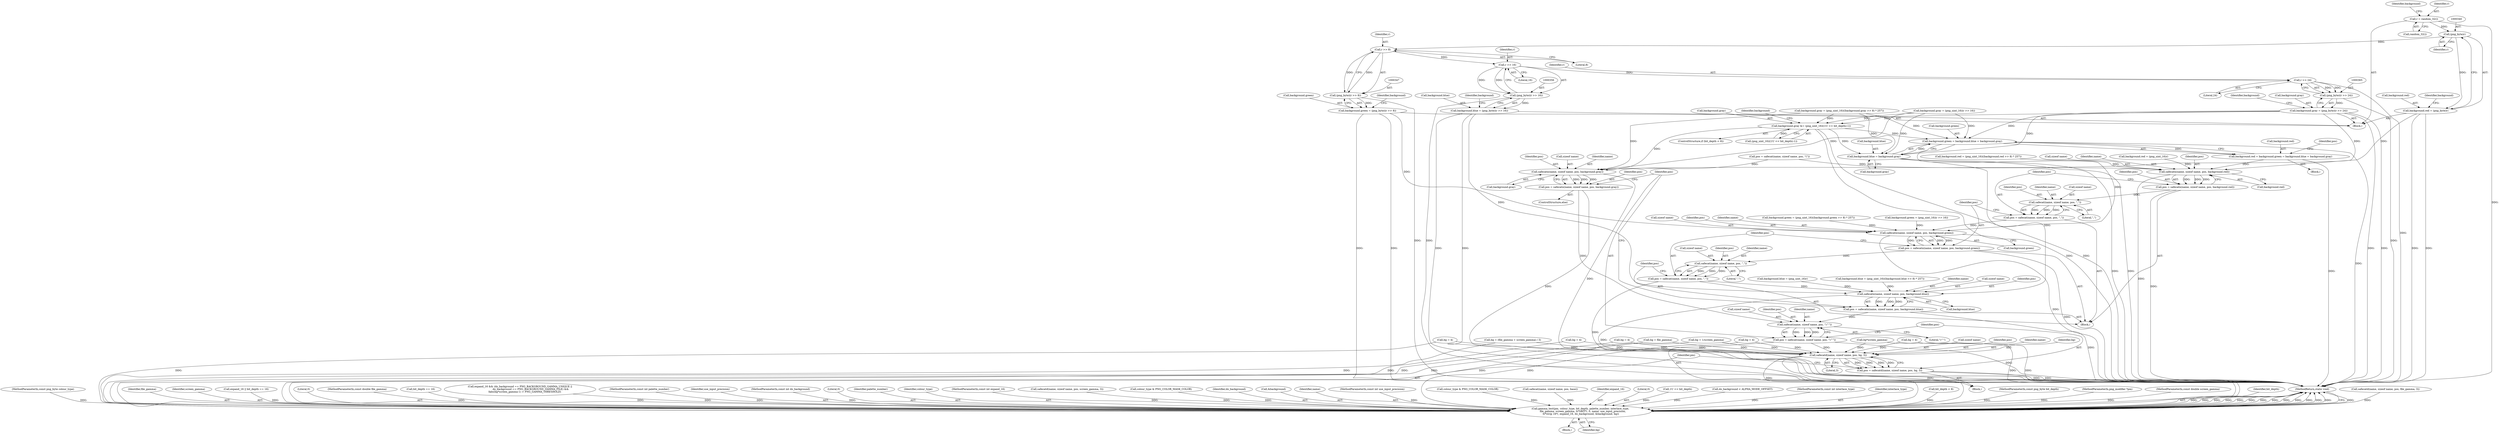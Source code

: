 digraph "0_Android_9d4853418ab2f754c2b63e091c29c5529b8b86ca_44@API" {
"1000332" [label="(Call,r = random_32())"];
"1000339" [label="(Call,(png_byte)r)"];
"1000335" [label="(Call,background.red = (png_byte)r)"];
"1000472" [label="(Call,safecatn(name, sizeof name, pos, background.red))"];
"1000470" [label="(Call,pos = safecatn(name, sizeof name, pos, background.red))"];
"1000482" [label="(Call,safecat(name, sizeof name, pos, \",\"))"];
"1000480" [label="(Call,pos = safecat(name, sizeof name, pos, \",\"))"];
"1000490" [label="(Call,safecatn(name, sizeof name, pos, background.green))"];
"1000488" [label="(Call,pos = safecatn(name, sizeof name, pos, background.green))"];
"1000500" [label="(Call,safecat(name, sizeof name, pos, \",\"))"];
"1000498" [label="(Call,pos = safecat(name, sizeof name, pos, \",\"))"];
"1000508" [label="(Call,safecatn(name, sizeof name, pos, background.blue))"];
"1000506" [label="(Call,pos = safecatn(name, sizeof name, pos, background.blue))"];
"1000529" [label="(Call,safecat(name, sizeof name, pos, \")^\"))"];
"1000527" [label="(Call,pos = safecat(name, sizeof name, pos, \")^\"))"];
"1000537" [label="(Call,safecatd(name, sizeof name, pos, bg, 3))"];
"1000535" [label="(Call,pos = safecatd(name, sizeof name, pos, bg, 3))"];
"1000544" [label="(Call,gamma_test(pm, colour_type, bit_depth, palette_number, interlace_type,\n      file_gamma, screen_gamma, 0/*sBIT*/, 0, name, use_input_precision,\n 0/*strip 16*/, expand_16, do_background, &background, bg))"];
"1000348" [label="(Call,r >> 8)"];
"1000346" [label="(Call,(png_byte)(r >> 8))"];
"1000342" [label="(Call,background.green = (png_byte)(r >> 8))"];
"1000357" [label="(Call,r >> 16)"];
"1000355" [label="(Call,(png_byte)(r >> 16))"];
"1000351" [label="(Call,background.blue = (png_byte)(r >> 16))"];
"1000366" [label="(Call,r >> 24)"];
"1000364" [label="(Call,(png_byte)(r >> 24))"];
"1000360" [label="(Call,background.gray = (png_byte)(r >> 24))"];
"1000384" [label="(Call,background.gray &= (png_uint_16)((1U << bit_depth)-1))"];
"1000399" [label="(Call,background.green = background.blue = background.gray)"];
"1000395" [label="(Call,background.red = background.green = background.blue = background.gray)"];
"1000403" [label="(Call,background.blue = background.gray)"];
"1000519" [label="(Call,safecatn(name, sizeof name, pos, background.gray))"];
"1000517" [label="(Call,pos = safecatn(name, sizeof name, pos, background.gray))"];
"1000120" [label="(MethodParameterIn,const png_byte colour_type)"];
"1000351" [label="(Call,background.blue = (png_byte)(r >> 16))"];
"1000490" [label="(Call,safecatn(name, sizeof name, pos, background.green))"];
"1000171" [label="(Call,bg = (file_gamma + screen_gamma) / 3)"];
"1000491" [label="(Identifier,name)"];
"1000129" [label="(Block,)"];
"1000277" [label="(Call,background.red = (png_uint_16)((background.red >> 8) * 257))"];
"1000330" [label="(Block,)"];
"1000400" [label="(Call,background.green)"];
"1000550" [label="(Identifier,file_gamma)"];
"1000518" [label="(Identifier,pos)"];
"1000353" [label="(Identifier,background)"];
"1000355" [label="(Call,(png_byte)(r >> 16))"];
"1000537" [label="(Call,safecatd(name, sizeof name, pos, bg, 3))"];
"1000541" [label="(Identifier,pos)"];
"1000551" [label="(Identifier,screen_gamma)"];
"1000212" [label="(Call,expand_16 || bit_depth == 16)"];
"1000528" [label="(Identifier,pos)"];
"1000335" [label="(Call,background.red = (png_byte)r)"];
"1000507" [label="(Identifier,pos)"];
"1000336" [label="(Call,background.red)"];
"1000531" [label="(Call,sizeof name)"];
"1000499" [label="(Identifier,pos)"];
"1000561" [label="(Identifier,bg)"];
"1000523" [label="(Identifier,pos)"];
"1000477" [label="(Call,background.red)"];
"1000341" [label="(Identifier,r)"];
"1000183" [label="(Call,bg = 4)"];
"1000352" [label="(Call,background.blue)"];
"1000486" [label="(Identifier,pos)"];
"1000517" [label="(Call,pos = safecatn(name, sizeof name, pos, background.gray))"];
"1000545" [label="(Identifier,pm)"];
"1000346" [label="(Call,(png_byte)(r >> 8))"];
"1000538" [label="(Identifier,name)"];
"1000471" [label="(Identifier,pos)"];
"1000527" [label="(Call,pos = safecat(name, sizeof name, pos, \")^\"))"];
"1000348" [label="(Call,r >> 8)"];
"1000556" [label="(Literal,0)"];
"1000508" [label="(Call,safecatn(name, sizeof name, pos, background.blue))"];
"1000248" [label="(Call,background.gray = (png_uint_16)(r >> 16))"];
"1000361" [label="(Call,background.gray)"];
"1000124" [label="(MethodParameterIn,const double file_gamma)"];
"1000214" [label="(Call,bit_depth == 16)"];
"1000258" [label="(Call,expand_16 && (do_background == PNG_BACKGROUND_GAMMA_UNIQUE ||\n                           do_background == PNG_BACKGROUND_GAMMA_FILE) &&\n            fabs(bg*screen_gamma-1) > PNG_GAMMA_THRESHOLD)"];
"1000362" [label="(Identifier,background)"];
"1000536" [label="(Identifier,pos)"];
"1000516" [label="(ControlStructure,else)"];
"1000349" [label="(Identifier,r)"];
"1000122" [label="(MethodParameterIn,const int palette_number)"];
"1000555" [label="(Identifier,use_input_precision)"];
"1000127" [label="(MethodParameterIn,const int do_background)"];
"1000241" [label="(Call,background.blue = (png_uint_16)r)"];
"1000474" [label="(Call,sizeof name)"];
"1000543" [label="(Literal,3)"];
"1000513" [label="(Call,background.blue)"];
"1000552" [label="(Literal,0)"];
"1000380" [label="(ControlStructure,if (bit_depth < 8))"];
"1000342" [label="(Call,background.green = (png_byte)(r >> 8))"];
"1000548" [label="(Identifier,palette_number)"];
"1000529" [label="(Call,safecat(name, sizeof name, pos, \")^\"))"];
"1000544" [label="(Call,gamma_test(pm, colour_type, bit_depth, palette_number, interlace_type,\n      file_gamma, screen_gamma, 0/*sBIT*/, 0, name, use_input_precision,\n 0/*strip 16*/, expand_16, do_background, &background, bg))"];
"1000535" [label="(Call,pos = safecatd(name, sizeof name, pos, bg, 3))"];
"1000367" [label="(Identifier,r)"];
"1000371" [label="(Identifier,background)"];
"1000360" [label="(Call,background.gray = (png_byte)(r >> 24))"];
"1000521" [label="(Call,sizeof name)"];
"1000337" [label="(Identifier,background)"];
"1000520" [label="(Identifier,name)"];
"1000546" [label="(Identifier,colour_type)"];
"1000359" [label="(Literal,16)"];
"1000498" [label="(Call,pos = safecat(name, sizeof name, pos, \",\"))"];
"1000384" [label="(Call,background.gray &= (png_uint_16)((1U << bit_depth)-1))"];
"1000128" [label="(MethodParameterIn,const int expand_16)"];
"1000473" [label="(Identifier,name)"];
"1000222" [label="(Call,background.red = (png_uint_16)r)"];
"1000437" [label="(Call,safecatd(name, sizeof name, pos, screen_gamma, 3))"];
"1000376" [label="(Call,colour_type & PNG_COLOR_MASK_COLOR)"];
"1000470" [label="(Call,pos = safecatn(name, sizeof name, pos, background.red))"];
"1000357" [label="(Call,r >> 16)"];
"1000385" [label="(Call,background.gray)"];
"1000505" [label="(Literal,\",\")"];
"1000558" [label="(Identifier,do_background)"];
"1000290" [label="(Call,background.green = (png_uint_16)((background.green >> 8) * 257))"];
"1000502" [label="(Call,sizeof name)"];
"1000559" [label="(Call,&background)"];
"1000334" [label="(Call,random_32())"];
"1000399" [label="(Call,background.green = background.blue = background.gray)"];
"1000489" [label="(Identifier,pos)"];
"1000488" [label="(Call,pos = safecatn(name, sizeof name, pos, background.green))"];
"1000472" [label="(Call,safecatn(name, sizeof name, pos, background.red))"];
"1000476" [label="(Identifier,pos)"];
"1000554" [label="(Identifier,name)"];
"1000316" [label="(Call,background.gray = (png_uint_16)((background.gray >> 8) * 257))"];
"1000126" [label="(MethodParameterIn,const int use_input_precision)"];
"1000339" [label="(Call,(png_byte)r)"];
"1000482" [label="(Call,safecat(name, sizeof name, pos, \",\"))"];
"1000504" [label="(Identifier,pos)"];
"1000153" [label="(Call,bg = 1/screen_gamma)"];
"1000303" [label="(Call,background.blue = (png_uint_16)((background.blue >> 8) * 257))"];
"1000466" [label="(Call,colour_type & PNG_COLOR_MASK_COLOR)"];
"1000446" [label="(Call,safecat(name, sizeof name, pos, base))"];
"1000509" [label="(Identifier,name)"];
"1000229" [label="(Call,background.green = (png_uint_16)(r >> 16))"];
"1000542" [label="(Identifier,bg)"];
"1000481" [label="(Identifier,pos)"];
"1000332" [label="(Call,r = random_32())"];
"1000364" [label="(Call,(png_byte)(r >> 24))"];
"1000492" [label="(Call,sizeof name)"];
"1000510" [label="(Call,sizeof name)"];
"1000512" [label="(Identifier,pos)"];
"1000480" [label="(Call,pos = safecat(name, sizeof name, pos, \",\"))"];
"1000557" [label="(Identifier,expand_16)"];
"1000343" [label="(Call,background.green)"];
"1000553" [label="(Literal,0)"];
"1000533" [label="(Identifier,pos)"];
"1000391" [label="(Call,1U << bit_depth)"];
"1000453" [label="(Call,do_background < ALPHA_MODE_OFFSET)"];
"1000457" [label="(Call,pos = safecat(name, sizeof name, pos, \"(\"))"];
"1000397" [label="(Identifier,background)"];
"1000562" [label="(MethodReturn,static void)"];
"1000469" [label="(Block,)"];
"1000123" [label="(MethodParameterIn,const int interlace_type)"];
"1000549" [label="(Identifier,interlace_type)"];
"1000524" [label="(Call,background.gray)"];
"1000271" [label="(Call,bg*screen_gamma)"];
"1000368" [label="(Literal,24)"];
"1000381" [label="(Call,bit_depth < 8)"];
"1000145" [label="(Call,bg = 4)"];
"1000530" [label="(Identifier,name)"];
"1000207" [label="(Call,bg = 4)"];
"1000456" [label="(Block,)"];
"1000539" [label="(Call,sizeof name)"];
"1000403" [label="(Call,background.blue = background.gray)"];
"1000404" [label="(Call,background.blue)"];
"1000121" [label="(MethodParameterIn,const png_byte bit_depth)"];
"1000494" [label="(Identifier,pos)"];
"1000483" [label="(Identifier,name)"];
"1000500" [label="(Call,safecat(name, sizeof name, pos, \",\"))"];
"1000519" [label="(Call,safecatn(name, sizeof name, pos, background.gray))"];
"1000506" [label="(Call,pos = safecatn(name, sizeof name, pos, background.blue))"];
"1000119" [label="(MethodParameterIn,png_modifier *pm)"];
"1000396" [label="(Call,background.red)"];
"1000125" [label="(MethodParameterIn,const double screen_gamma)"];
"1000388" [label="(Call,(png_uint_16)((1U << bit_depth)-1))"];
"1000395" [label="(Call,background.red = background.green = background.blue = background.gray)"];
"1000358" [label="(Identifier,r)"];
"1000163" [label="(Call,bg = file_gamma)"];
"1000407" [label="(Call,background.gray)"];
"1000191" [label="(Call,bg = 4)"];
"1000534" [label="(Literal,\")^\")"];
"1000350" [label="(Literal,8)"];
"1000379" [label="(Block,)"];
"1000484" [label="(Call,sizeof name)"];
"1000547" [label="(Identifier,bit_depth)"];
"1000199" [label="(Call,bg = 4)"];
"1000501" [label="(Identifier,name)"];
"1000333" [label="(Identifier,r)"];
"1000344" [label="(Identifier,background)"];
"1000366" [label="(Call,r >> 24)"];
"1000420" [label="(Call,safecatd(name, sizeof name, pos, file_gamma, 3))"];
"1000487" [label="(Literal,\",\")"];
"1000495" [label="(Call,background.green)"];
"1000411" [label="(Identifier,pos)"];
"1000332" -> "1000330"  [label="AST: "];
"1000332" -> "1000334"  [label="CFG: "];
"1000333" -> "1000332"  [label="AST: "];
"1000334" -> "1000332"  [label="AST: "];
"1000337" -> "1000332"  [label="CFG: "];
"1000332" -> "1000562"  [label="DDG: "];
"1000332" -> "1000339"  [label="DDG: "];
"1000339" -> "1000335"  [label="AST: "];
"1000339" -> "1000341"  [label="CFG: "];
"1000340" -> "1000339"  [label="AST: "];
"1000341" -> "1000339"  [label="AST: "];
"1000335" -> "1000339"  [label="CFG: "];
"1000339" -> "1000335"  [label="DDG: "];
"1000339" -> "1000348"  [label="DDG: "];
"1000335" -> "1000330"  [label="AST: "];
"1000336" -> "1000335"  [label="AST: "];
"1000344" -> "1000335"  [label="CFG: "];
"1000335" -> "1000562"  [label="DDG: "];
"1000335" -> "1000562"  [label="DDG: "];
"1000335" -> "1000472"  [label="DDG: "];
"1000472" -> "1000470"  [label="AST: "];
"1000472" -> "1000477"  [label="CFG: "];
"1000473" -> "1000472"  [label="AST: "];
"1000474" -> "1000472"  [label="AST: "];
"1000476" -> "1000472"  [label="AST: "];
"1000477" -> "1000472"  [label="AST: "];
"1000470" -> "1000472"  [label="CFG: "];
"1000472" -> "1000562"  [label="DDG: "];
"1000472" -> "1000470"  [label="DDG: "];
"1000472" -> "1000470"  [label="DDG: "];
"1000472" -> "1000470"  [label="DDG: "];
"1000457" -> "1000472"  [label="DDG: "];
"1000395" -> "1000472"  [label="DDG: "];
"1000222" -> "1000472"  [label="DDG: "];
"1000277" -> "1000472"  [label="DDG: "];
"1000470" -> "1000469"  [label="AST: "];
"1000471" -> "1000470"  [label="AST: "];
"1000481" -> "1000470"  [label="CFG: "];
"1000470" -> "1000562"  [label="DDG: "];
"1000470" -> "1000482"  [label="DDG: "];
"1000482" -> "1000480"  [label="AST: "];
"1000482" -> "1000487"  [label="CFG: "];
"1000483" -> "1000482"  [label="AST: "];
"1000484" -> "1000482"  [label="AST: "];
"1000486" -> "1000482"  [label="AST: "];
"1000487" -> "1000482"  [label="AST: "];
"1000480" -> "1000482"  [label="CFG: "];
"1000482" -> "1000480"  [label="DDG: "];
"1000482" -> "1000480"  [label="DDG: "];
"1000482" -> "1000480"  [label="DDG: "];
"1000480" -> "1000469"  [label="AST: "];
"1000481" -> "1000480"  [label="AST: "];
"1000489" -> "1000480"  [label="CFG: "];
"1000480" -> "1000490"  [label="DDG: "];
"1000490" -> "1000488"  [label="AST: "];
"1000490" -> "1000495"  [label="CFG: "];
"1000491" -> "1000490"  [label="AST: "];
"1000492" -> "1000490"  [label="AST: "];
"1000494" -> "1000490"  [label="AST: "];
"1000495" -> "1000490"  [label="AST: "];
"1000488" -> "1000490"  [label="CFG: "];
"1000490" -> "1000562"  [label="DDG: "];
"1000490" -> "1000488"  [label="DDG: "];
"1000490" -> "1000488"  [label="DDG: "];
"1000490" -> "1000488"  [label="DDG: "];
"1000290" -> "1000490"  [label="DDG: "];
"1000342" -> "1000490"  [label="DDG: "];
"1000399" -> "1000490"  [label="DDG: "];
"1000229" -> "1000490"  [label="DDG: "];
"1000488" -> "1000469"  [label="AST: "];
"1000489" -> "1000488"  [label="AST: "];
"1000499" -> "1000488"  [label="CFG: "];
"1000488" -> "1000562"  [label="DDG: "];
"1000488" -> "1000500"  [label="DDG: "];
"1000500" -> "1000498"  [label="AST: "];
"1000500" -> "1000505"  [label="CFG: "];
"1000501" -> "1000500"  [label="AST: "];
"1000502" -> "1000500"  [label="AST: "];
"1000504" -> "1000500"  [label="AST: "];
"1000505" -> "1000500"  [label="AST: "];
"1000498" -> "1000500"  [label="CFG: "];
"1000500" -> "1000498"  [label="DDG: "];
"1000500" -> "1000498"  [label="DDG: "];
"1000500" -> "1000498"  [label="DDG: "];
"1000498" -> "1000469"  [label="AST: "];
"1000499" -> "1000498"  [label="AST: "];
"1000507" -> "1000498"  [label="CFG: "];
"1000498" -> "1000562"  [label="DDG: "];
"1000498" -> "1000508"  [label="DDG: "];
"1000508" -> "1000506"  [label="AST: "];
"1000508" -> "1000513"  [label="CFG: "];
"1000509" -> "1000508"  [label="AST: "];
"1000510" -> "1000508"  [label="AST: "];
"1000512" -> "1000508"  [label="AST: "];
"1000513" -> "1000508"  [label="AST: "];
"1000506" -> "1000508"  [label="CFG: "];
"1000508" -> "1000562"  [label="DDG: "];
"1000508" -> "1000506"  [label="DDG: "];
"1000508" -> "1000506"  [label="DDG: "];
"1000508" -> "1000506"  [label="DDG: "];
"1000303" -> "1000508"  [label="DDG: "];
"1000403" -> "1000508"  [label="DDG: "];
"1000241" -> "1000508"  [label="DDG: "];
"1000351" -> "1000508"  [label="DDG: "];
"1000506" -> "1000469"  [label="AST: "];
"1000507" -> "1000506"  [label="AST: "];
"1000528" -> "1000506"  [label="CFG: "];
"1000506" -> "1000562"  [label="DDG: "];
"1000506" -> "1000529"  [label="DDG: "];
"1000529" -> "1000527"  [label="AST: "];
"1000529" -> "1000534"  [label="CFG: "];
"1000530" -> "1000529"  [label="AST: "];
"1000531" -> "1000529"  [label="AST: "];
"1000533" -> "1000529"  [label="AST: "];
"1000534" -> "1000529"  [label="AST: "];
"1000527" -> "1000529"  [label="CFG: "];
"1000529" -> "1000527"  [label="DDG: "];
"1000529" -> "1000527"  [label="DDG: "];
"1000529" -> "1000527"  [label="DDG: "];
"1000517" -> "1000529"  [label="DDG: "];
"1000527" -> "1000456"  [label="AST: "];
"1000528" -> "1000527"  [label="AST: "];
"1000536" -> "1000527"  [label="CFG: "];
"1000527" -> "1000562"  [label="DDG: "];
"1000527" -> "1000537"  [label="DDG: "];
"1000537" -> "1000535"  [label="AST: "];
"1000537" -> "1000543"  [label="CFG: "];
"1000538" -> "1000537"  [label="AST: "];
"1000539" -> "1000537"  [label="AST: "];
"1000541" -> "1000537"  [label="AST: "];
"1000542" -> "1000537"  [label="AST: "];
"1000543" -> "1000537"  [label="AST: "];
"1000535" -> "1000537"  [label="CFG: "];
"1000537" -> "1000535"  [label="DDG: "];
"1000537" -> "1000535"  [label="DDG: "];
"1000537" -> "1000535"  [label="DDG: "];
"1000537" -> "1000535"  [label="DDG: "];
"1000163" -> "1000537"  [label="DDG: "];
"1000171" -> "1000537"  [label="DDG: "];
"1000199" -> "1000537"  [label="DDG: "];
"1000183" -> "1000537"  [label="DDG: "];
"1000207" -> "1000537"  [label="DDG: "];
"1000153" -> "1000537"  [label="DDG: "];
"1000271" -> "1000537"  [label="DDG: "];
"1000145" -> "1000537"  [label="DDG: "];
"1000191" -> "1000537"  [label="DDG: "];
"1000537" -> "1000544"  [label="DDG: "];
"1000537" -> "1000544"  [label="DDG: "];
"1000535" -> "1000456"  [label="AST: "];
"1000536" -> "1000535"  [label="AST: "];
"1000545" -> "1000535"  [label="CFG: "];
"1000535" -> "1000562"  [label="DDG: "];
"1000535" -> "1000562"  [label="DDG: "];
"1000544" -> "1000129"  [label="AST: "];
"1000544" -> "1000561"  [label="CFG: "];
"1000545" -> "1000544"  [label="AST: "];
"1000546" -> "1000544"  [label="AST: "];
"1000547" -> "1000544"  [label="AST: "];
"1000548" -> "1000544"  [label="AST: "];
"1000549" -> "1000544"  [label="AST: "];
"1000550" -> "1000544"  [label="AST: "];
"1000551" -> "1000544"  [label="AST: "];
"1000552" -> "1000544"  [label="AST: "];
"1000553" -> "1000544"  [label="AST: "];
"1000554" -> "1000544"  [label="AST: "];
"1000555" -> "1000544"  [label="AST: "];
"1000556" -> "1000544"  [label="AST: "];
"1000557" -> "1000544"  [label="AST: "];
"1000558" -> "1000544"  [label="AST: "];
"1000559" -> "1000544"  [label="AST: "];
"1000561" -> "1000544"  [label="AST: "];
"1000562" -> "1000544"  [label="CFG: "];
"1000544" -> "1000562"  [label="DDG: "];
"1000544" -> "1000562"  [label="DDG: "];
"1000544" -> "1000562"  [label="DDG: "];
"1000544" -> "1000562"  [label="DDG: "];
"1000544" -> "1000562"  [label="DDG: "];
"1000544" -> "1000562"  [label="DDG: "];
"1000544" -> "1000562"  [label="DDG: "];
"1000544" -> "1000562"  [label="DDG: "];
"1000544" -> "1000562"  [label="DDG: "];
"1000544" -> "1000562"  [label="DDG: "];
"1000544" -> "1000562"  [label="DDG: "];
"1000544" -> "1000562"  [label="DDG: "];
"1000544" -> "1000562"  [label="DDG: "];
"1000544" -> "1000562"  [label="DDG: "];
"1000119" -> "1000544"  [label="DDG: "];
"1000376" -> "1000544"  [label="DDG: "];
"1000466" -> "1000544"  [label="DDG: "];
"1000120" -> "1000544"  [label="DDG: "];
"1000391" -> "1000544"  [label="DDG: "];
"1000381" -> "1000544"  [label="DDG: "];
"1000214" -> "1000544"  [label="DDG: "];
"1000121" -> "1000544"  [label="DDG: "];
"1000122" -> "1000544"  [label="DDG: "];
"1000123" -> "1000544"  [label="DDG: "];
"1000420" -> "1000544"  [label="DDG: "];
"1000124" -> "1000544"  [label="DDG: "];
"1000437" -> "1000544"  [label="DDG: "];
"1000125" -> "1000544"  [label="DDG: "];
"1000446" -> "1000544"  [label="DDG: "];
"1000126" -> "1000544"  [label="DDG: "];
"1000258" -> "1000544"  [label="DDG: "];
"1000212" -> "1000544"  [label="DDG: "];
"1000128" -> "1000544"  [label="DDG: "];
"1000453" -> "1000544"  [label="DDG: "];
"1000127" -> "1000544"  [label="DDG: "];
"1000163" -> "1000544"  [label="DDG: "];
"1000171" -> "1000544"  [label="DDG: "];
"1000199" -> "1000544"  [label="DDG: "];
"1000183" -> "1000544"  [label="DDG: "];
"1000207" -> "1000544"  [label="DDG: "];
"1000153" -> "1000544"  [label="DDG: "];
"1000271" -> "1000544"  [label="DDG: "];
"1000145" -> "1000544"  [label="DDG: "];
"1000191" -> "1000544"  [label="DDG: "];
"1000348" -> "1000346"  [label="AST: "];
"1000348" -> "1000350"  [label="CFG: "];
"1000349" -> "1000348"  [label="AST: "];
"1000350" -> "1000348"  [label="AST: "];
"1000346" -> "1000348"  [label="CFG: "];
"1000348" -> "1000346"  [label="DDG: "];
"1000348" -> "1000346"  [label="DDG: "];
"1000348" -> "1000357"  [label="DDG: "];
"1000346" -> "1000342"  [label="AST: "];
"1000347" -> "1000346"  [label="AST: "];
"1000342" -> "1000346"  [label="CFG: "];
"1000346" -> "1000562"  [label="DDG: "];
"1000346" -> "1000342"  [label="DDG: "];
"1000342" -> "1000330"  [label="AST: "];
"1000343" -> "1000342"  [label="AST: "];
"1000353" -> "1000342"  [label="CFG: "];
"1000342" -> "1000562"  [label="DDG: "];
"1000342" -> "1000562"  [label="DDG: "];
"1000357" -> "1000355"  [label="AST: "];
"1000357" -> "1000359"  [label="CFG: "];
"1000358" -> "1000357"  [label="AST: "];
"1000359" -> "1000357"  [label="AST: "];
"1000355" -> "1000357"  [label="CFG: "];
"1000357" -> "1000355"  [label="DDG: "];
"1000357" -> "1000355"  [label="DDG: "];
"1000357" -> "1000366"  [label="DDG: "];
"1000355" -> "1000351"  [label="AST: "];
"1000356" -> "1000355"  [label="AST: "];
"1000351" -> "1000355"  [label="CFG: "];
"1000355" -> "1000562"  [label="DDG: "];
"1000355" -> "1000351"  [label="DDG: "];
"1000351" -> "1000330"  [label="AST: "];
"1000352" -> "1000351"  [label="AST: "];
"1000362" -> "1000351"  [label="CFG: "];
"1000351" -> "1000562"  [label="DDG: "];
"1000351" -> "1000562"  [label="DDG: "];
"1000366" -> "1000364"  [label="AST: "];
"1000366" -> "1000368"  [label="CFG: "];
"1000367" -> "1000366"  [label="AST: "];
"1000368" -> "1000366"  [label="AST: "];
"1000364" -> "1000366"  [label="CFG: "];
"1000366" -> "1000562"  [label="DDG: "];
"1000366" -> "1000364"  [label="DDG: "];
"1000366" -> "1000364"  [label="DDG: "];
"1000364" -> "1000360"  [label="AST: "];
"1000365" -> "1000364"  [label="AST: "];
"1000360" -> "1000364"  [label="CFG: "];
"1000364" -> "1000562"  [label="DDG: "];
"1000364" -> "1000360"  [label="DDG: "];
"1000360" -> "1000330"  [label="AST: "];
"1000361" -> "1000360"  [label="AST: "];
"1000371" -> "1000360"  [label="CFG: "];
"1000360" -> "1000562"  [label="DDG: "];
"1000360" -> "1000562"  [label="DDG: "];
"1000360" -> "1000384"  [label="DDG: "];
"1000360" -> "1000399"  [label="DDG: "];
"1000360" -> "1000403"  [label="DDG: "];
"1000360" -> "1000519"  [label="DDG: "];
"1000384" -> "1000380"  [label="AST: "];
"1000384" -> "1000388"  [label="CFG: "];
"1000385" -> "1000384"  [label="AST: "];
"1000388" -> "1000384"  [label="AST: "];
"1000397" -> "1000384"  [label="CFG: "];
"1000384" -> "1000562"  [label="DDG: "];
"1000384" -> "1000562"  [label="DDG: "];
"1000248" -> "1000384"  [label="DDG: "];
"1000316" -> "1000384"  [label="DDG: "];
"1000388" -> "1000384"  [label="DDG: "];
"1000384" -> "1000399"  [label="DDG: "];
"1000384" -> "1000403"  [label="DDG: "];
"1000384" -> "1000519"  [label="DDG: "];
"1000399" -> "1000395"  [label="AST: "];
"1000399" -> "1000403"  [label="CFG: "];
"1000400" -> "1000399"  [label="AST: "];
"1000403" -> "1000399"  [label="AST: "];
"1000395" -> "1000399"  [label="CFG: "];
"1000399" -> "1000562"  [label="DDG: "];
"1000399" -> "1000395"  [label="DDG: "];
"1000403" -> "1000399"  [label="DDG: "];
"1000316" -> "1000399"  [label="DDG: "];
"1000248" -> "1000399"  [label="DDG: "];
"1000395" -> "1000379"  [label="AST: "];
"1000396" -> "1000395"  [label="AST: "];
"1000411" -> "1000395"  [label="CFG: "];
"1000395" -> "1000562"  [label="DDG: "];
"1000403" -> "1000407"  [label="CFG: "];
"1000404" -> "1000403"  [label="AST: "];
"1000407" -> "1000403"  [label="AST: "];
"1000403" -> "1000562"  [label="DDG: "];
"1000403" -> "1000562"  [label="DDG: "];
"1000316" -> "1000403"  [label="DDG: "];
"1000248" -> "1000403"  [label="DDG: "];
"1000519" -> "1000517"  [label="AST: "];
"1000519" -> "1000524"  [label="CFG: "];
"1000520" -> "1000519"  [label="AST: "];
"1000521" -> "1000519"  [label="AST: "];
"1000523" -> "1000519"  [label="AST: "];
"1000524" -> "1000519"  [label="AST: "];
"1000517" -> "1000519"  [label="CFG: "];
"1000519" -> "1000562"  [label="DDG: "];
"1000519" -> "1000517"  [label="DDG: "];
"1000519" -> "1000517"  [label="DDG: "];
"1000519" -> "1000517"  [label="DDG: "];
"1000457" -> "1000519"  [label="DDG: "];
"1000248" -> "1000519"  [label="DDG: "];
"1000316" -> "1000519"  [label="DDG: "];
"1000517" -> "1000516"  [label="AST: "];
"1000518" -> "1000517"  [label="AST: "];
"1000528" -> "1000517"  [label="CFG: "];
"1000517" -> "1000562"  [label="DDG: "];
}
